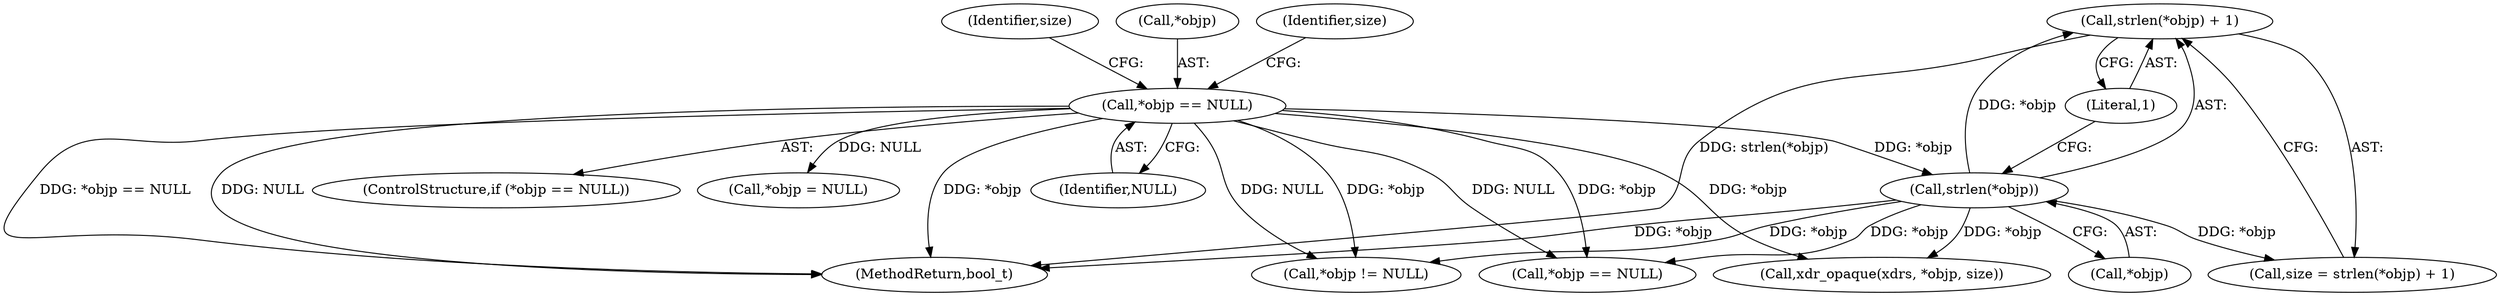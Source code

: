 digraph "0_krb5_df17a1224a3406f57477bcd372c61e04c0e5a5bb@API" {
"1000123" [label="(Call,strlen(*objp) + 1)"];
"1000124" [label="(Call,strlen(*objp))"];
"1000113" [label="(Call,*objp == NULL)"];
"1000124" [label="(Call,strlen(*objp))"];
"1000121" [label="(Call,size = strlen(*objp) + 1)"];
"1000118" [label="(Identifier,size)"];
"1000114" [label="(Call,*objp)"];
"1000125" [label="(Call,*objp)"];
"1000127" [label="(Literal,1)"];
"1000112" [label="(ControlStructure,if (*objp == NULL))"];
"1000113" [label="(Call,*objp == NULL)"];
"1000122" [label="(Identifier,size)"];
"1000156" [label="(Call,*objp == NULL)"];
"1000191" [label="(Call,xdr_opaque(xdrs, *objp, size))"];
"1000123" [label="(Call,strlen(*objp) + 1)"];
"1000148" [label="(Call,*objp = NULL)"];
"1000216" [label="(MethodReturn,bool_t)"];
"1000116" [label="(Identifier,NULL)"];
"1000200" [label="(Call,*objp != NULL)"];
"1000123" -> "1000121"  [label="AST: "];
"1000123" -> "1000127"  [label="CFG: "];
"1000124" -> "1000123"  [label="AST: "];
"1000127" -> "1000123"  [label="AST: "];
"1000121" -> "1000123"  [label="CFG: "];
"1000123" -> "1000216"  [label="DDG: strlen(*objp)"];
"1000124" -> "1000123"  [label="DDG: *objp"];
"1000124" -> "1000125"  [label="CFG: "];
"1000125" -> "1000124"  [label="AST: "];
"1000127" -> "1000124"  [label="CFG: "];
"1000124" -> "1000216"  [label="DDG: *objp"];
"1000124" -> "1000121"  [label="DDG: *objp"];
"1000113" -> "1000124"  [label="DDG: *objp"];
"1000124" -> "1000156"  [label="DDG: *objp"];
"1000124" -> "1000191"  [label="DDG: *objp"];
"1000124" -> "1000200"  [label="DDG: *objp"];
"1000113" -> "1000112"  [label="AST: "];
"1000113" -> "1000116"  [label="CFG: "];
"1000114" -> "1000113"  [label="AST: "];
"1000116" -> "1000113"  [label="AST: "];
"1000118" -> "1000113"  [label="CFG: "];
"1000122" -> "1000113"  [label="CFG: "];
"1000113" -> "1000216"  [label="DDG: *objp"];
"1000113" -> "1000216"  [label="DDG: *objp == NULL"];
"1000113" -> "1000216"  [label="DDG: NULL"];
"1000113" -> "1000148"  [label="DDG: NULL"];
"1000113" -> "1000156"  [label="DDG: *objp"];
"1000113" -> "1000156"  [label="DDG: NULL"];
"1000113" -> "1000191"  [label="DDG: *objp"];
"1000113" -> "1000200"  [label="DDG: *objp"];
"1000113" -> "1000200"  [label="DDG: NULL"];
}
